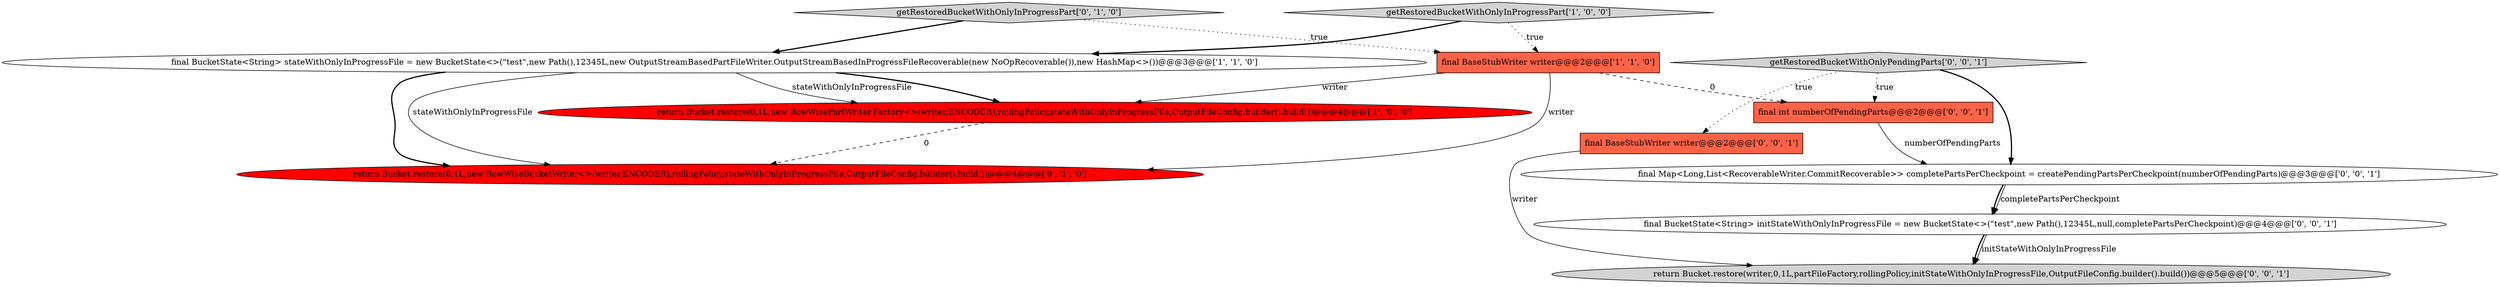 digraph {
5 [style = filled, label = "getRestoredBucketWithOnlyInProgressPart['0', '1', '0']", fillcolor = lightgray, shape = diamond image = "AAA0AAABBB2BBB"];
9 [style = filled, label = "final BaseStubWriter writer@@@2@@@['0', '0', '1']", fillcolor = tomato, shape = box image = "AAA0AAABBB3BBB"];
7 [style = filled, label = "return Bucket.restore(writer,0,1L,partFileFactory,rollingPolicy,initStateWithOnlyInProgressFile,OutputFileConfig.builder().build())@@@5@@@['0', '0', '1']", fillcolor = lightgray, shape = ellipse image = "AAA0AAABBB3BBB"];
0 [style = filled, label = "return Bucket.restore(0,1L,new RowWisePartWriter.Factory<>(writer,ENCODER),rollingPolicy,stateWithOnlyInProgressFile,OutputFileConfig.builder().build())@@@4@@@['1', '0', '0']", fillcolor = red, shape = ellipse image = "AAA1AAABBB1BBB"];
8 [style = filled, label = "final Map<Long,List<RecoverableWriter.CommitRecoverable>> completePartsPerCheckpoint = createPendingPartsPerCheckpoint(numberOfPendingParts)@@@3@@@['0', '0', '1']", fillcolor = white, shape = ellipse image = "AAA0AAABBB3BBB"];
11 [style = filled, label = "final int numberOfPendingParts@@@2@@@['0', '0', '1']", fillcolor = tomato, shape = box image = "AAA0AAABBB3BBB"];
1 [style = filled, label = "final BucketState<String> stateWithOnlyInProgressFile = new BucketState<>(\"test\",new Path(),12345L,new OutputStreamBasedPartFileWriter.OutputStreamBasedInProgressFileRecoverable(new NoOpRecoverable()),new HashMap<>())@@@3@@@['1', '1', '0']", fillcolor = white, shape = ellipse image = "AAA0AAABBB1BBB"];
4 [style = filled, label = "return Bucket.restore(0,1L,new RowWiseBucketWriter<>(writer,ENCODER),rollingPolicy,stateWithOnlyInProgressFile,OutputFileConfig.builder().build())@@@4@@@['0', '1', '0']", fillcolor = red, shape = ellipse image = "AAA1AAABBB2BBB"];
2 [style = filled, label = "getRestoredBucketWithOnlyInProgressPart['1', '0', '0']", fillcolor = lightgray, shape = diamond image = "AAA0AAABBB1BBB"];
6 [style = filled, label = "final BucketState<String> initStateWithOnlyInProgressFile = new BucketState<>(\"test\",new Path(),12345L,null,completePartsPerCheckpoint)@@@4@@@['0', '0', '1']", fillcolor = white, shape = ellipse image = "AAA0AAABBB3BBB"];
10 [style = filled, label = "getRestoredBucketWithOnlyPendingParts['0', '0', '1']", fillcolor = lightgray, shape = diamond image = "AAA0AAABBB3BBB"];
3 [style = filled, label = "final BaseStubWriter writer@@@2@@@['1', '1', '0']", fillcolor = tomato, shape = box image = "AAA0AAABBB1BBB"];
2->3 [style = dotted, label="true"];
1->4 [style = bold, label=""];
3->0 [style = solid, label="writer"];
2->1 [style = bold, label=""];
11->8 [style = solid, label="numberOfPendingParts"];
8->6 [style = bold, label=""];
0->4 [style = dashed, label="0"];
1->0 [style = bold, label=""];
5->3 [style = dotted, label="true"];
6->7 [style = solid, label="initStateWithOnlyInProgressFile"];
10->9 [style = dotted, label="true"];
8->6 [style = solid, label="completePartsPerCheckpoint"];
5->1 [style = bold, label=""];
9->7 [style = solid, label="writer"];
1->4 [style = solid, label="stateWithOnlyInProgressFile"];
10->8 [style = bold, label=""];
10->11 [style = dotted, label="true"];
3->4 [style = solid, label="writer"];
6->7 [style = bold, label=""];
1->0 [style = solid, label="stateWithOnlyInProgressFile"];
3->11 [style = dashed, label="0"];
}
